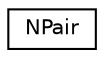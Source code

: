 digraph "Graphical Class Hierarchy"
{
  edge [fontname="Helvetica",fontsize="10",labelfontname="Helvetica",labelfontsize="10"];
  node [fontname="Helvetica",fontsize="10",shape=record];
  rankdir="LR";
  Node1 [label="NPair",height=0.2,width=0.4,color="black", fillcolor="white", style="filled",URL="$structNPair.html"];
}
